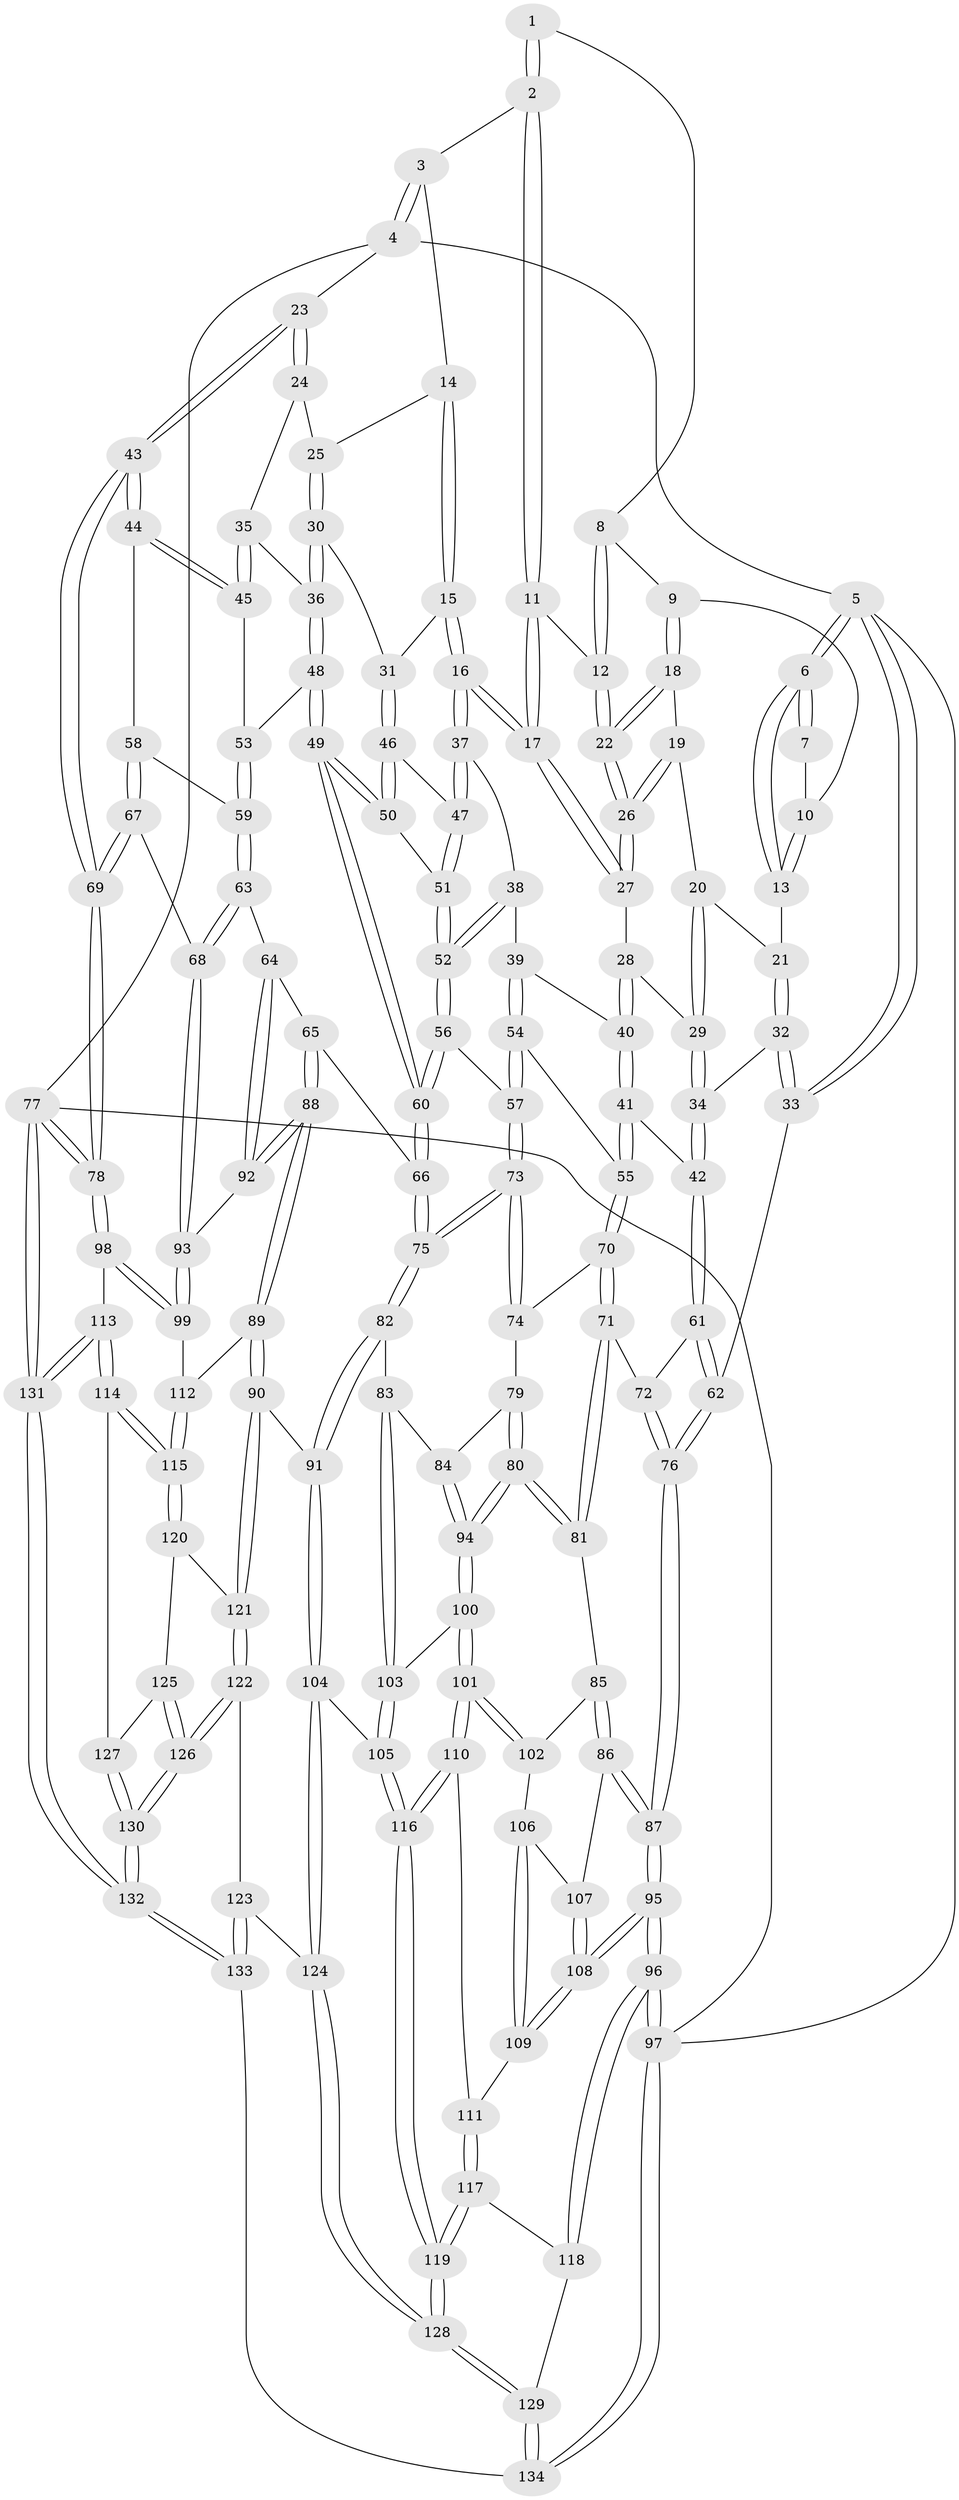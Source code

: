 // Generated by graph-tools (version 1.1) at 2025/01/03/09/25 05:01:45]
// undirected, 134 vertices, 332 edges
graph export_dot {
graph [start="1"]
  node [color=gray90,style=filled];
  1 [pos="+0.3869047467598132+0"];
  2 [pos="+0.48572201076235544+0"];
  3 [pos="+0.6916153552832605+0"];
  4 [pos="+1+0"];
  5 [pos="+0+0"];
  6 [pos="+0+0"];
  7 [pos="+0.24097591917404854+0"];
  8 [pos="+0.2899309100883002+0.04660281009828491"];
  9 [pos="+0.24009814029401583+0.07209569292916662"];
  10 [pos="+0.21507279302744461+0.05009661364146582"];
  11 [pos="+0.4383745189258993+0.04292471891929444"];
  12 [pos="+0.3675919393706475+0.07414494062725971"];
  13 [pos="+0.11214726780756343+0.09650724639868058"];
  14 [pos="+0.6837629216822502+0"];
  15 [pos="+0.5133750706441688+0.19930613859173824"];
  16 [pos="+0.4774427260073981+0.19731519261803357"];
  17 [pos="+0.47632881400430405+0.19581657034975503"];
  18 [pos="+0.24873813400054381+0.08889438471464647"];
  19 [pos="+0.1936310816318329+0.13992262391003035"];
  20 [pos="+0.16250770745465434+0.1440844308727474"];
  21 [pos="+0.11381030280193137+0.1342552060699867"];
  22 [pos="+0.2861347857751869+0.13451814476956123"];
  23 [pos="+1+0"];
  24 [pos="+0.9165328401977257+0.14988205387307274"];
  25 [pos="+0.70359541845454+0.10208032142544195"];
  26 [pos="+0.2843383281701901+0.17869204106353156"];
  27 [pos="+0.28572020349864696+0.1896562045142743"];
  28 [pos="+0.2702786294086957+0.21682187357772098"];
  29 [pos="+0.2604746087315293+0.22285403667269896"];
  30 [pos="+0.6968320910910435+0.20717781610795172"];
  31 [pos="+0.5812652497630474+0.224323268309141"];
  32 [pos="+0.0799452135753167+0.22861315915258057"];
  33 [pos="+0+0.22334239975711687"];
  34 [pos="+0.15786541681360772+0.3150574036963592"];
  35 [pos="+0.8568449180924106+0.21918219992125584"];
  36 [pos="+0.752484588974835+0.26270942282319626"];
  37 [pos="+0.4683674473165995+0.2226095507113271"];
  38 [pos="+0.457499251235703+0.24521291856834404"];
  39 [pos="+0.3954686630525468+0.3244269864821745"];
  40 [pos="+0.3657562425453369+0.3172498274096758"];
  41 [pos="+0.23286716287155498+0.36501768071162705"];
  42 [pos="+0.16268790563616425+0.35792076581273474"];
  43 [pos="+1+0.2862472797216006"];
  44 [pos="+1+0.35664399428715077"];
  45 [pos="+0.9212881834845192+0.32906437390488164"];
  46 [pos="+0.5889436792955202+0.29523899299750594"];
  47 [pos="+0.5496688372545545+0.3403513060282132"];
  48 [pos="+0.7476406367886629+0.3367549136091221"];
  49 [pos="+0.7024975832279359+0.4108603781809252"];
  50 [pos="+0.6358509456302274+0.3642206343718136"];
  51 [pos="+0.5433654559480461+0.36248779603077064"];
  52 [pos="+0.5263547577635194+0.37760493869291084"];
  53 [pos="+0.8532803444508147+0.371051552545602"];
  54 [pos="+0.41002489050779395+0.4030911797950361"];
  55 [pos="+0.35507582073135735+0.4460037563967265"];
  56 [pos="+0.5238976705561431+0.3835299274355492"];
  57 [pos="+0.47755433396934976+0.43531750419802173"];
  58 [pos="+0.9496984185518017+0.43096661796885716"];
  59 [pos="+0.8817041111355859+0.4341964865140708"];
  60 [pos="+0.6969956137737577+0.4500380201726564"];
  61 [pos="+0.15689249825049276+0.37132116481223887"];
  62 [pos="+0+0.37233509152487"];
  63 [pos="+0.8139271015661589+0.5267388177255589"];
  64 [pos="+0.7866013662201043+0.5236264566471065"];
  65 [pos="+0.7197731055580324+0.494291843494808"];
  66 [pos="+0.6968448323542955+0.4672776628655269"];
  67 [pos="+0.9666393462168602+0.5726677452714051"];
  68 [pos="+0.8950819597169815+0.5820002422120366"];
  69 [pos="+1+0.646288683681994"];
  70 [pos="+0.3379078793557496+0.4872550373817679"];
  71 [pos="+0.17557375804744865+0.49363672276416615"];
  72 [pos="+0.15159712629132643+0.4202087344126977"];
  73 [pos="+0.5194767996109687+0.5162338797609667"];
  74 [pos="+0.35059497070075135+0.5270668739013044"];
  75 [pos="+0.5308970008075169+0.5291597003507296"];
  76 [pos="+0+0.5628665730777809"];
  77 [pos="+1+1"];
  78 [pos="+1+0.8106378666010686"];
  79 [pos="+0.350587665217793+0.5271603096022179"];
  80 [pos="+0.2873478342032726+0.6214709585487421"];
  81 [pos="+0.1715067643284519+0.5263439853272591"];
  82 [pos="+0.5144148902157059+0.6132255689082974"];
  83 [pos="+0.4770436741285093+0.6156853436382637"];
  84 [pos="+0.4100424705618139+0.5926712855760181"];
  85 [pos="+0.11349408707830178+0.5951266400806057"];
  86 [pos="+0+0.6112187609038611"];
  87 [pos="+0+0.5867967943812095"];
  88 [pos="+0.6489150534022801+0.7228879097413877"];
  89 [pos="+0.6028082844725049+0.7661534862422698"];
  90 [pos="+0.5953479070392539+0.7699343811916534"];
  91 [pos="+0.5905187317425853+0.7698288668384204"];
  92 [pos="+0.765203397593444+0.6863437009728066"];
  93 [pos="+0.8540302458384232+0.7060138974571525"];
  94 [pos="+0.29695610993170224+0.6630406088994658"];
  95 [pos="+0+1"];
  96 [pos="+0+1"];
  97 [pos="+0+1"];
  98 [pos="+0.9543484661209737+0.8267518990074288"];
  99 [pos="+0.8661799403342247+0.7317375009447595"];
  100 [pos="+0.29736090478186944+0.7255978424091348"];
  101 [pos="+0.2758441608677424+0.7415885585479286"];
  102 [pos="+0.15050997909025768+0.6795833341560897"];
  103 [pos="+0.3037162987437373+0.7264580039549887"];
  104 [pos="+0.5521760605347771+0.7985569907450295"];
  105 [pos="+0.4332369536827798+0.7827542387011305"];
  106 [pos="+0.11432328467295721+0.7175499962725637"];
  107 [pos="+0.05180425824026702+0.7112759696473296"];
  108 [pos="+0.04873296500471237+0.8346275928261523"];
  109 [pos="+0.0989409265733659+0.812297945222252"];
  110 [pos="+0.25072149404907657+0.8018087475261488"];
  111 [pos="+0.21444334119657657+0.821531962897943"];
  112 [pos="+0.7541773363479873+0.796682973407576"];
  113 [pos="+0.8865358158752491+0.8815362214919532"];
  114 [pos="+0.8568235300801994+0.8869104321105669"];
  115 [pos="+0.850749088198749+0.8845894906908408"];
  116 [pos="+0.3286379488812701+0.9290208030017726"];
  117 [pos="+0.17643722925750055+0.9234791989409141"];
  118 [pos="+0.1753346401015928+0.9246586771888865"];
  119 [pos="+0.34058111444442096+0.9718743873522383"];
  120 [pos="+0.7102179221362755+0.8841218500086216"];
  121 [pos="+0.6501627266639659+0.8445311406512626"];
  122 [pos="+0.6598883859566455+0.954843975448032"];
  123 [pos="+0.548214293755199+0.9906685576039232"];
  124 [pos="+0.5429934223872072+0.8238779076069853"];
  125 [pos="+0.7283813762750215+0.9319564743065208"];
  126 [pos="+0.7223448443039504+1"];
  127 [pos="+0.8159105309076637+0.9355640727964466"];
  128 [pos="+0.348543751444812+0.9876400791965826"];
  129 [pos="+0.3541722769506148+1"];
  130 [pos="+0.7318802199249373+1"];
  131 [pos="+0.9417301744138419+1"];
  132 [pos="+0.7252318114240823+1"];
  133 [pos="+0.5105744748891223+1"];
  134 [pos="+0.35456418801090545+1"];
  1 -- 2;
  1 -- 2;
  1 -- 8;
  2 -- 3;
  2 -- 11;
  2 -- 11;
  3 -- 4;
  3 -- 4;
  3 -- 14;
  4 -- 5;
  4 -- 23;
  4 -- 77;
  5 -- 6;
  5 -- 6;
  5 -- 33;
  5 -- 33;
  5 -- 97;
  6 -- 7;
  6 -- 7;
  6 -- 13;
  6 -- 13;
  7 -- 10;
  8 -- 9;
  8 -- 12;
  8 -- 12;
  9 -- 10;
  9 -- 18;
  9 -- 18;
  10 -- 13;
  10 -- 13;
  11 -- 12;
  11 -- 17;
  11 -- 17;
  12 -- 22;
  12 -- 22;
  13 -- 21;
  14 -- 15;
  14 -- 15;
  14 -- 25;
  15 -- 16;
  15 -- 16;
  15 -- 31;
  16 -- 17;
  16 -- 17;
  16 -- 37;
  16 -- 37;
  17 -- 27;
  17 -- 27;
  18 -- 19;
  18 -- 22;
  18 -- 22;
  19 -- 20;
  19 -- 26;
  19 -- 26;
  20 -- 21;
  20 -- 29;
  20 -- 29;
  21 -- 32;
  21 -- 32;
  22 -- 26;
  22 -- 26;
  23 -- 24;
  23 -- 24;
  23 -- 43;
  23 -- 43;
  24 -- 25;
  24 -- 35;
  25 -- 30;
  25 -- 30;
  26 -- 27;
  26 -- 27;
  27 -- 28;
  28 -- 29;
  28 -- 40;
  28 -- 40;
  29 -- 34;
  29 -- 34;
  30 -- 31;
  30 -- 36;
  30 -- 36;
  31 -- 46;
  31 -- 46;
  32 -- 33;
  32 -- 33;
  32 -- 34;
  33 -- 62;
  34 -- 42;
  34 -- 42;
  35 -- 36;
  35 -- 45;
  35 -- 45;
  36 -- 48;
  36 -- 48;
  37 -- 38;
  37 -- 47;
  37 -- 47;
  38 -- 39;
  38 -- 52;
  38 -- 52;
  39 -- 40;
  39 -- 54;
  39 -- 54;
  40 -- 41;
  40 -- 41;
  41 -- 42;
  41 -- 55;
  41 -- 55;
  42 -- 61;
  42 -- 61;
  43 -- 44;
  43 -- 44;
  43 -- 69;
  43 -- 69;
  44 -- 45;
  44 -- 45;
  44 -- 58;
  45 -- 53;
  46 -- 47;
  46 -- 50;
  46 -- 50;
  47 -- 51;
  47 -- 51;
  48 -- 49;
  48 -- 49;
  48 -- 53;
  49 -- 50;
  49 -- 50;
  49 -- 60;
  49 -- 60;
  50 -- 51;
  51 -- 52;
  51 -- 52;
  52 -- 56;
  52 -- 56;
  53 -- 59;
  53 -- 59;
  54 -- 55;
  54 -- 57;
  54 -- 57;
  55 -- 70;
  55 -- 70;
  56 -- 57;
  56 -- 60;
  56 -- 60;
  57 -- 73;
  57 -- 73;
  58 -- 59;
  58 -- 67;
  58 -- 67;
  59 -- 63;
  59 -- 63;
  60 -- 66;
  60 -- 66;
  61 -- 62;
  61 -- 62;
  61 -- 72;
  62 -- 76;
  62 -- 76;
  63 -- 64;
  63 -- 68;
  63 -- 68;
  64 -- 65;
  64 -- 92;
  64 -- 92;
  65 -- 66;
  65 -- 88;
  65 -- 88;
  66 -- 75;
  66 -- 75;
  67 -- 68;
  67 -- 69;
  67 -- 69;
  68 -- 93;
  68 -- 93;
  69 -- 78;
  69 -- 78;
  70 -- 71;
  70 -- 71;
  70 -- 74;
  71 -- 72;
  71 -- 81;
  71 -- 81;
  72 -- 76;
  72 -- 76;
  73 -- 74;
  73 -- 74;
  73 -- 75;
  73 -- 75;
  74 -- 79;
  75 -- 82;
  75 -- 82;
  76 -- 87;
  76 -- 87;
  77 -- 78;
  77 -- 78;
  77 -- 131;
  77 -- 131;
  77 -- 97;
  78 -- 98;
  78 -- 98;
  79 -- 80;
  79 -- 80;
  79 -- 84;
  80 -- 81;
  80 -- 81;
  80 -- 94;
  80 -- 94;
  81 -- 85;
  82 -- 83;
  82 -- 91;
  82 -- 91;
  83 -- 84;
  83 -- 103;
  83 -- 103;
  84 -- 94;
  84 -- 94;
  85 -- 86;
  85 -- 86;
  85 -- 102;
  86 -- 87;
  86 -- 87;
  86 -- 107;
  87 -- 95;
  87 -- 95;
  88 -- 89;
  88 -- 89;
  88 -- 92;
  88 -- 92;
  89 -- 90;
  89 -- 90;
  89 -- 112;
  90 -- 91;
  90 -- 121;
  90 -- 121;
  91 -- 104;
  91 -- 104;
  92 -- 93;
  93 -- 99;
  93 -- 99;
  94 -- 100;
  94 -- 100;
  95 -- 96;
  95 -- 96;
  95 -- 108;
  95 -- 108;
  96 -- 97;
  96 -- 97;
  96 -- 118;
  96 -- 118;
  97 -- 134;
  97 -- 134;
  98 -- 99;
  98 -- 99;
  98 -- 113;
  99 -- 112;
  100 -- 101;
  100 -- 101;
  100 -- 103;
  101 -- 102;
  101 -- 102;
  101 -- 110;
  101 -- 110;
  102 -- 106;
  103 -- 105;
  103 -- 105;
  104 -- 105;
  104 -- 124;
  104 -- 124;
  105 -- 116;
  105 -- 116;
  106 -- 107;
  106 -- 109;
  106 -- 109;
  107 -- 108;
  107 -- 108;
  108 -- 109;
  108 -- 109;
  109 -- 111;
  110 -- 111;
  110 -- 116;
  110 -- 116;
  111 -- 117;
  111 -- 117;
  112 -- 115;
  112 -- 115;
  113 -- 114;
  113 -- 114;
  113 -- 131;
  113 -- 131;
  114 -- 115;
  114 -- 115;
  114 -- 127;
  115 -- 120;
  115 -- 120;
  116 -- 119;
  116 -- 119;
  117 -- 118;
  117 -- 119;
  117 -- 119;
  118 -- 129;
  119 -- 128;
  119 -- 128;
  120 -- 121;
  120 -- 125;
  121 -- 122;
  121 -- 122;
  122 -- 123;
  122 -- 126;
  122 -- 126;
  123 -- 124;
  123 -- 133;
  123 -- 133;
  124 -- 128;
  124 -- 128;
  125 -- 126;
  125 -- 126;
  125 -- 127;
  126 -- 130;
  126 -- 130;
  127 -- 130;
  127 -- 130;
  128 -- 129;
  128 -- 129;
  129 -- 134;
  129 -- 134;
  130 -- 132;
  130 -- 132;
  131 -- 132;
  131 -- 132;
  132 -- 133;
  132 -- 133;
  133 -- 134;
}
